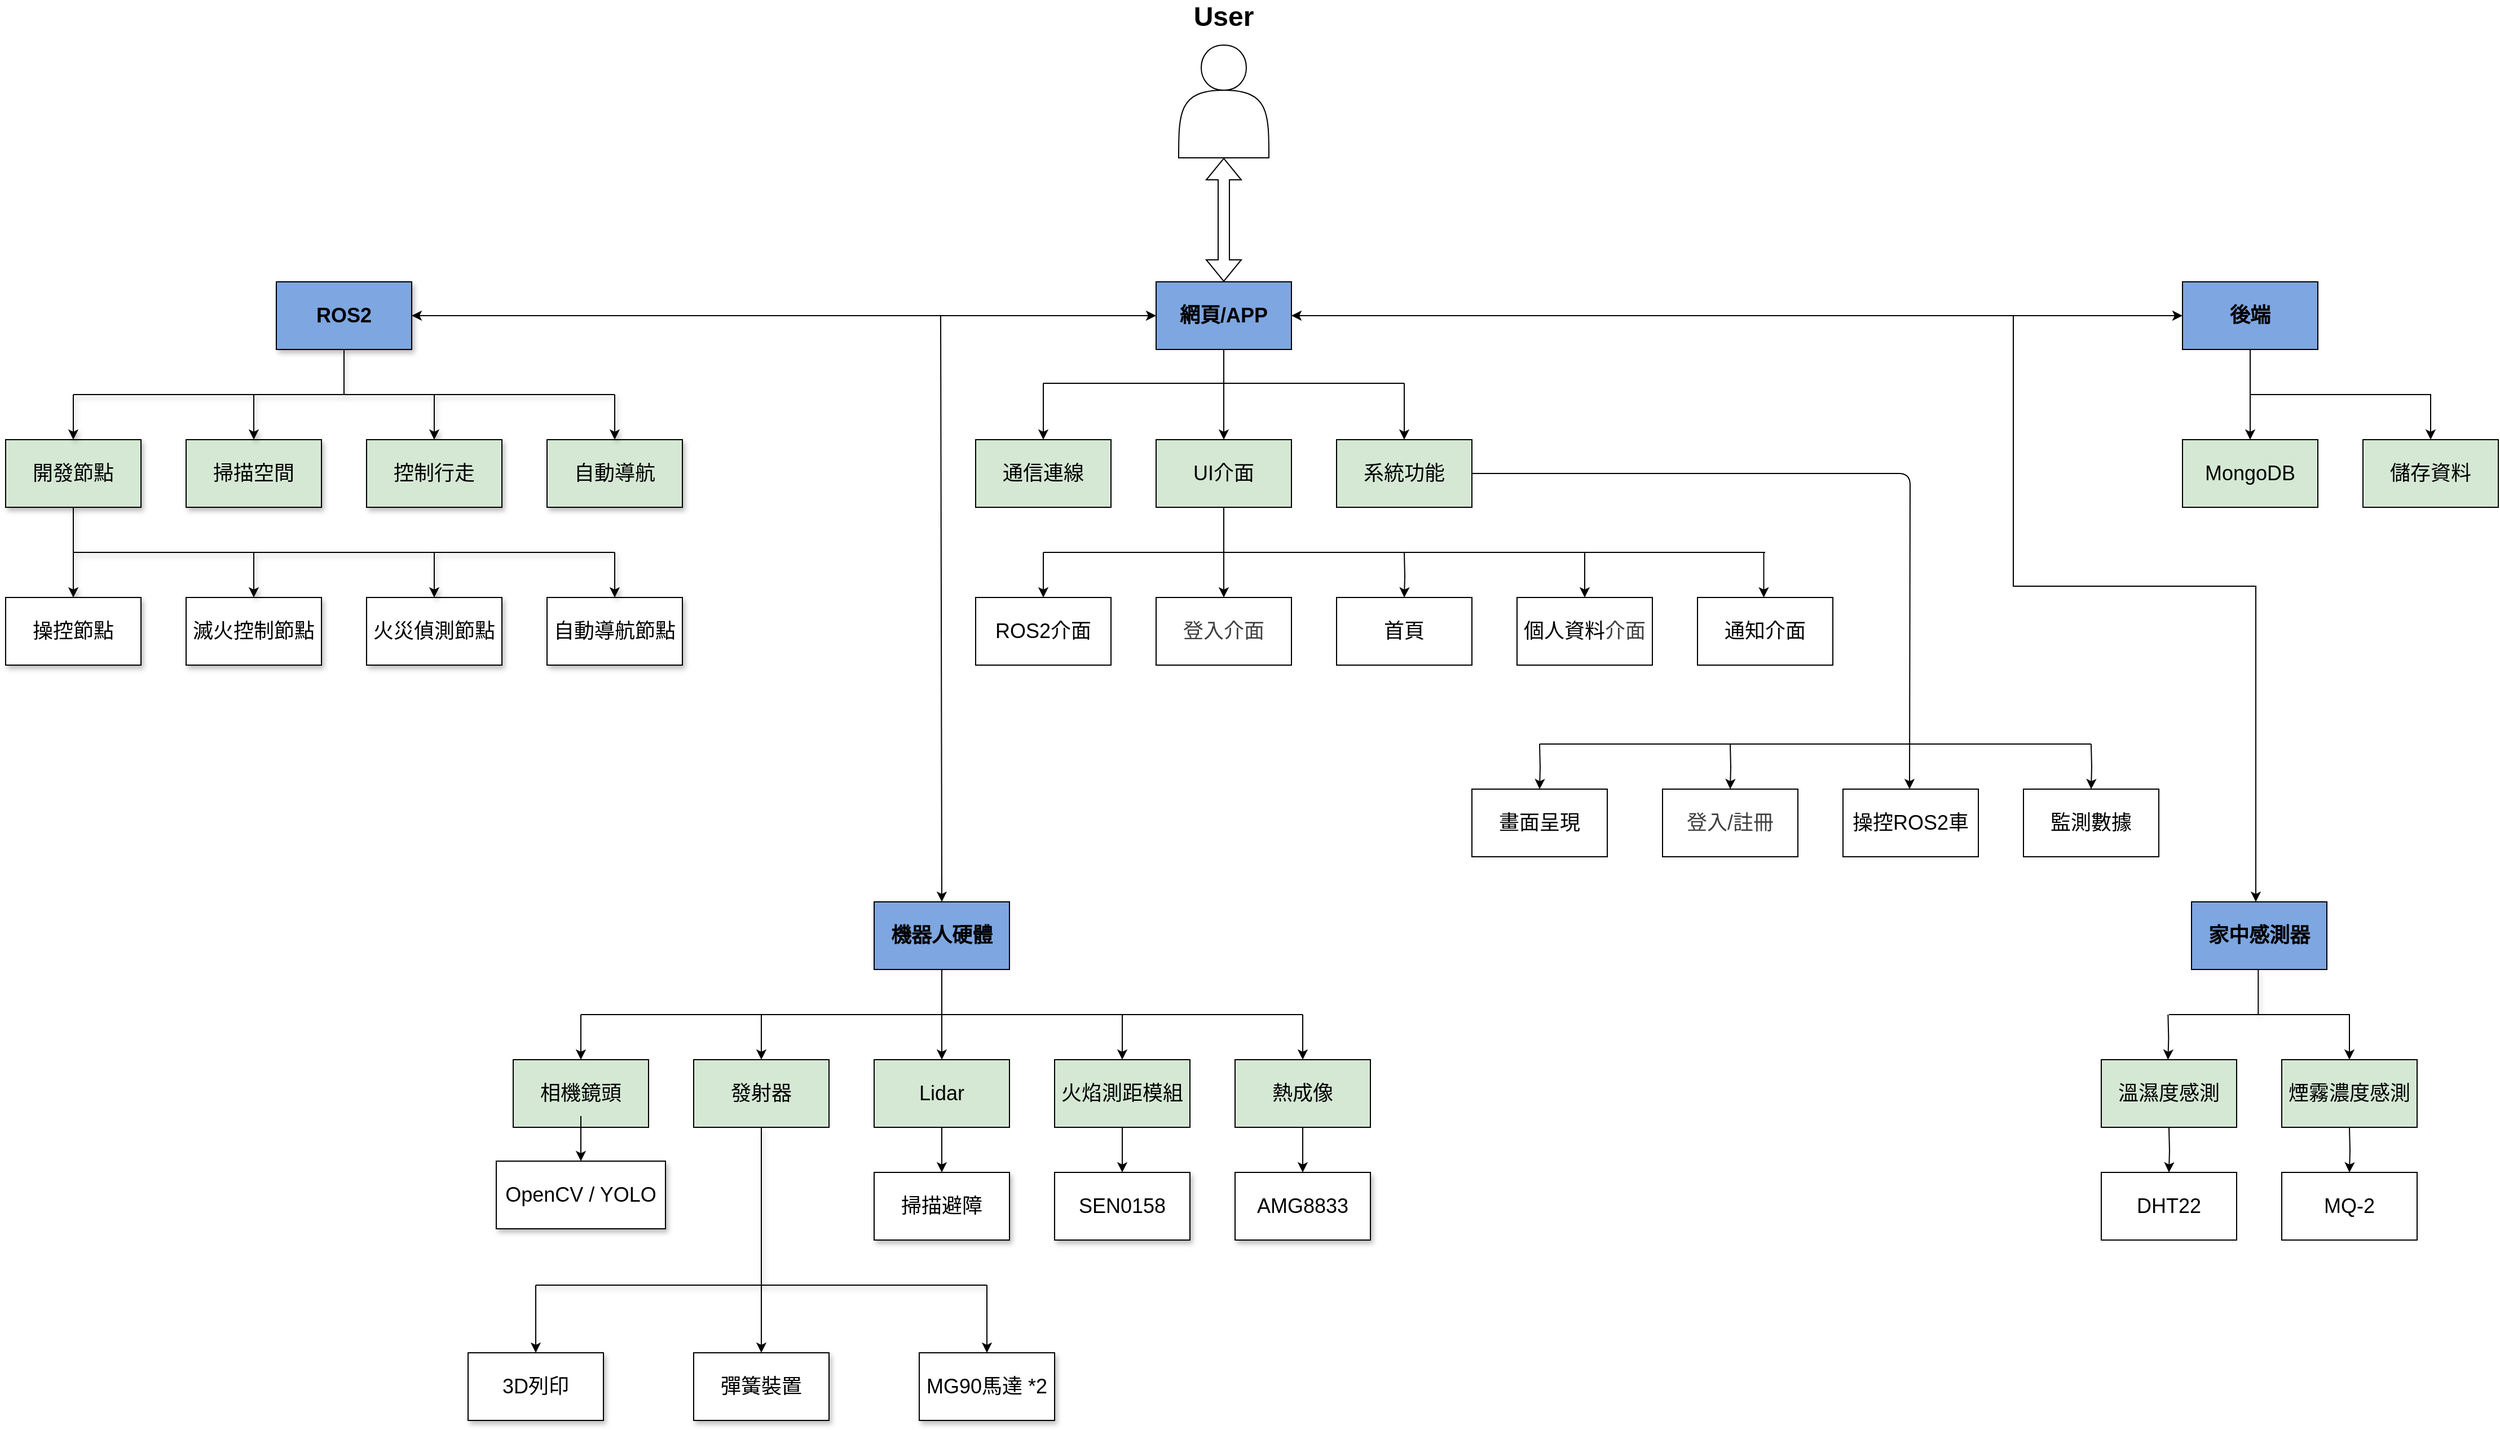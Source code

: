 <mxfile>
    <diagram name="第 1 页" id="WW0h8ZEtxXKsrFg5zJ29">
        <mxGraphModel dx="2912" dy="2070" grid="1" gridSize="10" guides="1" tooltips="1" connect="1" arrows="1" fold="1" page="1" pageScale="1" pageWidth="1169" pageHeight="827" background="none" math="0" shadow="0">
            <root>
                <mxCell id="0"/>
                <mxCell id="1" parent="0"/>
                <mxCell id="4VITDHsciW-ZJ6fpmFNJ-5" value="" style="rounded=0;orthogonalLoop=1;jettySize=auto;html=1;shadow=1;" parent="1" target="4VITDHsciW-ZJ6fpmFNJ-4" edge="1">
                    <mxGeometry relative="1" as="geometry">
                        <mxPoint x="-710" y="-450" as="sourcePoint"/>
                    </mxGeometry>
                </mxCell>
                <mxCell id="4VITDHsciW-ZJ6fpmFNJ-1" value="&lt;font style=&quot;font-size: 18px;&quot;&gt;&lt;b&gt;ROS2&lt;/b&gt;&lt;/font&gt;" style="rounded=0;whiteSpace=wrap;html=1;fillColor=#7EA6E0;shadow=1;" parent="1" vertex="1">
                    <mxGeometry x="-850" y="-550" width="120" height="60" as="geometry"/>
                </mxCell>
                <mxCell id="4VITDHsciW-ZJ6fpmFNJ-4" value="&lt;font style=&quot;font-size: 18px;&quot;&gt;控制行走&lt;/font&gt;" style="whiteSpace=wrap;html=1;rounded=0;fillColor=#D5E8D4;shadow=1;" parent="1" vertex="1">
                    <mxGeometry x="-770" y="-410" width="120" height="60" as="geometry"/>
                </mxCell>
                <mxCell id="4VITDHsciW-ZJ6fpmFNJ-14" value="&lt;font style=&quot;font-size: 18px;&quot;&gt;掃描空間&lt;/font&gt;" style="rounded=0;whiteSpace=wrap;html=1;fillColor=#D5E8D4;shadow=1;" parent="1" vertex="1">
                    <mxGeometry x="-930" y="-410" width="120" height="60" as="geometry"/>
                </mxCell>
                <mxCell id="4VITDHsciW-ZJ6fpmFNJ-24" value="&lt;font style=&quot;font-size: 18px;&quot;&gt;自動導航&lt;/font&gt;" style="rounded=0;whiteSpace=wrap;html=1;fillColor=#D5E8D4;shadow=1;" parent="1" vertex="1">
                    <mxGeometry x="-610" y="-410" width="120" height="60" as="geometry"/>
                </mxCell>
                <mxCell id="4VITDHsciW-ZJ6fpmFNJ-27" value="" style="edgeStyle=none;rounded=0;orthogonalLoop=1;jettySize=auto;html=1;shadow=1;" parent="1" source="4VITDHsciW-ZJ6fpmFNJ-25" target="4VITDHsciW-ZJ6fpmFNJ-26" edge="1">
                    <mxGeometry relative="1" as="geometry"/>
                </mxCell>
                <mxCell id="4VITDHsciW-ZJ6fpmFNJ-25" value="&lt;font style=&quot;font-size: 18px;&quot;&gt;開發節點&lt;/font&gt;" style="rounded=0;whiteSpace=wrap;html=1;fillColor=#D5E8D4;shadow=1;" parent="1" vertex="1">
                    <mxGeometry x="-1090" y="-410" width="120" height="60" as="geometry"/>
                </mxCell>
                <mxCell id="4VITDHsciW-ZJ6fpmFNJ-26" value="&lt;font style=&quot;font-size: 18px;&quot;&gt;操控節點&lt;/font&gt;" style="whiteSpace=wrap;html=1;fillColor=#FFFFFF;rounded=0;shadow=1;" parent="1" vertex="1">
                    <mxGeometry x="-1090" y="-270" width="120" height="60" as="geometry"/>
                </mxCell>
                <mxCell id="4VITDHsciW-ZJ6fpmFNJ-28" value="&lt;font style=&quot;font-size: 18px;&quot;&gt;滅火控制節點&lt;/font&gt;" style="whiteSpace=wrap;html=1;fillColor=#FFFFFF;rounded=0;shadow=1;" parent="1" vertex="1">
                    <mxGeometry x="-930" y="-270" width="120" height="60" as="geometry"/>
                </mxCell>
                <mxCell id="4VITDHsciW-ZJ6fpmFNJ-29" value="&lt;font style=&quot;font-size: 18px;&quot;&gt;火災偵測節點&lt;/font&gt;" style="whiteSpace=wrap;html=1;fillColor=#FFFFFF;rounded=0;shadow=1;" parent="1" vertex="1">
                    <mxGeometry x="-770" y="-270" width="120" height="60" as="geometry"/>
                </mxCell>
                <mxCell id="4VITDHsciW-ZJ6fpmFNJ-30" value="&lt;font style=&quot;font-size: 18px;&quot;&gt;自動導航節點&lt;/font&gt;" style="whiteSpace=wrap;html=1;fillColor=#FFFFFF;rounded=0;shadow=1;" parent="1" vertex="1">
                    <mxGeometry x="-610" y="-270" width="120" height="60" as="geometry"/>
                </mxCell>
                <mxCell id="4VITDHsciW-ZJ6fpmFNJ-39" value="" style="endArrow=none;html=1;rounded=0;shadow=1;" parent="1" edge="1">
                    <mxGeometry width="50" height="50" relative="1" as="geometry">
                        <mxPoint x="-550" y="-450" as="sourcePoint"/>
                        <mxPoint x="-1030" y="-450" as="targetPoint"/>
                    </mxGeometry>
                </mxCell>
                <mxCell id="4VITDHsciW-ZJ6fpmFNJ-40" value="" style="endArrow=classic;html=1;rounded=0;entryX=0.5;entryY=0;entryDx=0;entryDy=0;shadow=1;" parent="1" target="4VITDHsciW-ZJ6fpmFNJ-25" edge="1">
                    <mxGeometry width="50" height="50" relative="1" as="geometry">
                        <mxPoint x="-1030" y="-450" as="sourcePoint"/>
                        <mxPoint x="-980" y="-500" as="targetPoint"/>
                    </mxGeometry>
                </mxCell>
                <mxCell id="4VITDHsciW-ZJ6fpmFNJ-41" value="" style="endArrow=classic;html=1;rounded=0;shadow=1;" parent="1" target="4VITDHsciW-ZJ6fpmFNJ-24" edge="1">
                    <mxGeometry width="50" height="50" relative="1" as="geometry">
                        <mxPoint x="-550" y="-450" as="sourcePoint"/>
                        <mxPoint x="-500" y="-500" as="targetPoint"/>
                    </mxGeometry>
                </mxCell>
                <mxCell id="4VITDHsciW-ZJ6fpmFNJ-42" value="" style="endArrow=classic;html=1;rounded=0;shadow=1;" parent="1" target="4VITDHsciW-ZJ6fpmFNJ-14" edge="1">
                    <mxGeometry width="50" height="50" relative="1" as="geometry">
                        <mxPoint x="-870" y="-450" as="sourcePoint"/>
                        <mxPoint x="-820" y="-500" as="targetPoint"/>
                    </mxGeometry>
                </mxCell>
                <mxCell id="4VITDHsciW-ZJ6fpmFNJ-43" value="" style="endArrow=none;html=1;rounded=0;shadow=1;" parent="1" edge="1">
                    <mxGeometry width="50" height="50" relative="1" as="geometry">
                        <mxPoint x="-1030" y="-310" as="sourcePoint"/>
                        <mxPoint x="-550" y="-310" as="targetPoint"/>
                    </mxGeometry>
                </mxCell>
                <mxCell id="4VITDHsciW-ZJ6fpmFNJ-44" value="" style="endArrow=classic;html=1;rounded=0;shadow=1;" parent="1" target="4VITDHsciW-ZJ6fpmFNJ-28" edge="1">
                    <mxGeometry width="50" height="50" relative="1" as="geometry">
                        <mxPoint x="-870" y="-310" as="sourcePoint"/>
                        <mxPoint x="-820" y="-360" as="targetPoint"/>
                    </mxGeometry>
                </mxCell>
                <mxCell id="4VITDHsciW-ZJ6fpmFNJ-45" value="" style="endArrow=classic;html=1;rounded=0;shadow=1;" parent="1" target="4VITDHsciW-ZJ6fpmFNJ-29" edge="1">
                    <mxGeometry width="50" height="50" relative="1" as="geometry">
                        <mxPoint x="-710" y="-310" as="sourcePoint"/>
                        <mxPoint x="-660" y="-360" as="targetPoint"/>
                    </mxGeometry>
                </mxCell>
                <mxCell id="4VITDHsciW-ZJ6fpmFNJ-46" value="" style="endArrow=classic;html=1;rounded=0;shadow=1;" parent="1" target="4VITDHsciW-ZJ6fpmFNJ-30" edge="1">
                    <mxGeometry width="50" height="50" relative="1" as="geometry">
                        <mxPoint x="-550" y="-310" as="sourcePoint"/>
                        <mxPoint x="-500" y="-360" as="targetPoint"/>
                    </mxGeometry>
                </mxCell>
                <mxCell id="4VITDHsciW-ZJ6fpmFNJ-65" value="&lt;font style=&quot;font-size: 18px;&quot;&gt;&lt;b&gt;機器人硬體&lt;/b&gt;&lt;/font&gt;" style="rounded=0;whiteSpace=wrap;html=1;fillColor=light-dark(#7EA6E0,#000000);" parent="1" vertex="1">
                    <mxGeometry x="-320" width="120" height="60" as="geometry"/>
                </mxCell>
                <mxCell id="4VITDHsciW-ZJ6fpmFNJ-66" value="&lt;font style=&quot;font-size: 18px;&quot;&gt;Lidar&lt;/font&gt;" style="whiteSpace=wrap;html=1;rounded=0;fillColor=light-dark(#D5E8D4,#000000);" parent="1" vertex="1">
                    <mxGeometry x="-320" y="140" width="120" height="60" as="geometry"/>
                </mxCell>
                <mxCell id="4VITDHsciW-ZJ6fpmFNJ-67" value="&lt;font style=&quot;font-size: 18px;&quot;&gt;發射器&lt;/font&gt;" style="rounded=0;whiteSpace=wrap;html=1;fillColor=light-dark(#D5E8D4,#000000);" parent="1" vertex="1">
                    <mxGeometry x="-480" y="140" width="120" height="60" as="geometry"/>
                </mxCell>
                <mxCell id="4VITDHsciW-ZJ6fpmFNJ-68" value="&lt;font style=&quot;font-size: 18px;&quot;&gt;火焰測距模組&lt;/font&gt;" style="rounded=0;whiteSpace=wrap;html=1;fillColor=light-dark(#D5E8D4,#000000);" parent="1" vertex="1">
                    <mxGeometry x="-160" y="140" width="120" height="60" as="geometry"/>
                </mxCell>
                <mxCell id="4VITDHsciW-ZJ6fpmFNJ-70" value="&lt;font style=&quot;font-size: 18px;&quot;&gt;相機鏡頭&lt;/font&gt;" style="rounded=0;whiteSpace=wrap;html=1;fillColor=light-dark(#D5E8D4,#000000);" parent="1" vertex="1">
                    <mxGeometry x="-640" y="140" width="120" height="60" as="geometry"/>
                </mxCell>
                <mxCell id="4VITDHsciW-ZJ6fpmFNJ-75" value="" style="endArrow=none;html=1;rounded=0;" parent="1" edge="1">
                    <mxGeometry width="50" height="50" relative="1" as="geometry">
                        <mxPoint x="60" y="100" as="sourcePoint"/>
                        <mxPoint x="-580" y="100" as="targetPoint"/>
                    </mxGeometry>
                </mxCell>
                <mxCell id="4VITDHsciW-ZJ6fpmFNJ-76" value="" style="endArrow=classic;html=1;rounded=0;entryX=0.5;entryY=0;entryDx=0;entryDy=0;" parent="1" target="4VITDHsciW-ZJ6fpmFNJ-70" edge="1">
                    <mxGeometry width="50" height="50" relative="1" as="geometry">
                        <mxPoint x="-580" y="100" as="sourcePoint"/>
                        <mxPoint x="-530" y="50" as="targetPoint"/>
                    </mxGeometry>
                </mxCell>
                <mxCell id="4VITDHsciW-ZJ6fpmFNJ-77" value="" style="endArrow=classic;html=1;rounded=0;" parent="1" target="4VITDHsciW-ZJ6fpmFNJ-68" edge="1">
                    <mxGeometry width="50" height="50" relative="1" as="geometry">
                        <mxPoint x="-100" y="100" as="sourcePoint"/>
                        <mxPoint x="-50" y="50" as="targetPoint"/>
                    </mxGeometry>
                </mxCell>
                <mxCell id="4VITDHsciW-ZJ6fpmFNJ-78" value="" style="endArrow=classic;html=1;rounded=0;" parent="1" target="4VITDHsciW-ZJ6fpmFNJ-67" edge="1">
                    <mxGeometry width="50" height="50" relative="1" as="geometry">
                        <mxPoint x="-420" y="100" as="sourcePoint"/>
                        <mxPoint x="-370" y="50" as="targetPoint"/>
                    </mxGeometry>
                </mxCell>
                <mxCell id="4VITDHsciW-ZJ6fpmFNJ-85" value="" style="endArrow=classic;html=1;rounded=0;" parent="1" target="4VITDHsciW-ZJ6fpmFNJ-66" edge="1">
                    <mxGeometry width="50" height="50" relative="1" as="geometry">
                        <mxPoint x="-260" y="100" as="sourcePoint"/>
                        <mxPoint x="-210" y="50" as="targetPoint"/>
                    </mxGeometry>
                </mxCell>
                <mxCell id="4VITDHsciW-ZJ6fpmFNJ-86" value="&lt;font style=&quot;font-size: 18px;&quot;&gt;熱成像&lt;/font&gt;" style="rounded=0;whiteSpace=wrap;html=1;fillColor=light-dark(#D5E8D4,#000000);" parent="1" vertex="1">
                    <mxGeometry y="140" width="120" height="60" as="geometry"/>
                </mxCell>
                <mxCell id="4VITDHsciW-ZJ6fpmFNJ-87" value="" style="endArrow=none;html=1;rounded=0;" parent="1" edge="1">
                    <mxGeometry width="50" height="50" relative="1" as="geometry">
                        <mxPoint x="-260" y="60" as="sourcePoint"/>
                        <mxPoint x="-260" y="120" as="targetPoint"/>
                    </mxGeometry>
                </mxCell>
                <mxCell id="4VITDHsciW-ZJ6fpmFNJ-88" value="" style="endArrow=classic;html=1;rounded=0;" parent="1" target="4VITDHsciW-ZJ6fpmFNJ-86" edge="1">
                    <mxGeometry width="50" height="50" relative="1" as="geometry">
                        <mxPoint x="60" y="100" as="sourcePoint"/>
                        <mxPoint x="110" y="50" as="targetPoint"/>
                    </mxGeometry>
                </mxCell>
                <mxCell id="4VITDHsciW-ZJ6fpmFNJ-89" value="" style="endArrow=none;html=1;rounded=0;shadow=1;" parent="1" edge="1">
                    <mxGeometry width="50" height="50" relative="1" as="geometry">
                        <mxPoint x="-790" y="-490" as="sourcePoint"/>
                        <mxPoint x="-790" y="-450" as="targetPoint"/>
                    </mxGeometry>
                </mxCell>
                <mxCell id="4VITDHsciW-ZJ6fpmFNJ-90" value="" style="edgeStyle=orthogonalEdgeStyle;rounded=0;orthogonalLoop=1;jettySize=auto;html=1;" parent="1" source="4VITDHsciW-ZJ6fpmFNJ-91" target="4VITDHsciW-ZJ6fpmFNJ-92" edge="1">
                    <mxGeometry relative="1" as="geometry"/>
                </mxCell>
                <mxCell id="4VITDHsciW-ZJ6fpmFNJ-91" value="&lt;font style=&quot;font-size: 18px;&quot;&gt;&lt;b&gt;網頁/APP&lt;/b&gt;&lt;/font&gt;" style="rounded=0;whiteSpace=wrap;html=1;fillColor=light-dark(#7EA6E0,var(--ge-dark-color, #121212));" parent="1" vertex="1">
                    <mxGeometry x="-70" y="-550" width="120" height="60" as="geometry"/>
                </mxCell>
                <mxCell id="4VITDHsciW-ZJ6fpmFNJ-92" value="&lt;font style=&quot;font-size: 18px;&quot;&gt;UI介面&lt;/font&gt;" style="rounded=0;whiteSpace=wrap;html=1;fillColor=light-dark(#D5E8D4,var(--ge-dark-color, #121212));" parent="1" vertex="1">
                    <mxGeometry x="-70" y="-410" width="120" height="60" as="geometry"/>
                </mxCell>
                <mxCell id="4VITDHsciW-ZJ6fpmFNJ-93" value="" style="edgeStyle=orthogonalEdgeStyle;rounded=0;orthogonalLoop=1;jettySize=auto;html=1;" parent="1" target="4VITDHsciW-ZJ6fpmFNJ-96" edge="1">
                    <mxGeometry relative="1" as="geometry">
                        <mxPoint x="150" y="-310" as="sourcePoint"/>
                    </mxGeometry>
                </mxCell>
                <mxCell id="15" value="" style="html=1;edgeStyle=orthogonalEdgeStyle;exitX=1;exitY=0.5;exitDx=0;exitDy=0;" parent="1" source="4VITDHsciW-ZJ6fpmFNJ-94" edge="1">
                    <mxGeometry relative="1" as="geometry">
                        <mxPoint x="268" y="-380" as="sourcePoint"/>
                        <mxPoint x="598" y="-100" as="targetPoint"/>
                    </mxGeometry>
                </mxCell>
                <mxCell id="4VITDHsciW-ZJ6fpmFNJ-94" value="&lt;font style=&quot;font-size: 18px;&quot;&gt;系統功能&lt;/font&gt;" style="rounded=0;whiteSpace=wrap;html=1;fillColor=light-dark(#D5E8D4,var(--ge-dark-color, #121212));" parent="1" vertex="1">
                    <mxGeometry x="90" y="-410" width="120" height="60" as="geometry"/>
                </mxCell>
                <mxCell id="4VITDHsciW-ZJ6fpmFNJ-95" value="&lt;font style=&quot;font-size: 18px;&quot;&gt;通信連線&lt;/font&gt;" style="rounded=0;whiteSpace=wrap;html=1;fillColor=light-dark(#D5E8D4,var(--ge-dark-color, #121212));" parent="1" vertex="1">
                    <mxGeometry x="-230" y="-410" width="120" height="60" as="geometry"/>
                </mxCell>
                <mxCell id="4VITDHsciW-ZJ6fpmFNJ-96" value="&lt;font style=&quot;font-size: 18px;&quot;&gt;首頁&lt;/font&gt;" style="rounded=0;whiteSpace=wrap;html=1;fillColor=#FFFFFF;" parent="1" vertex="1">
                    <mxGeometry x="90" y="-270" width="120" height="60" as="geometry"/>
                </mxCell>
                <mxCell id="4VITDHsciW-ZJ6fpmFNJ-97" value="&lt;span style=&quot;color: rgb(63, 63, 63); font-size: 18px;&quot;&gt;登入介面&lt;/span&gt;" style="rounded=0;whiteSpace=wrap;html=1;fillColor=#FFFFFF;" parent="1" vertex="1">
                    <mxGeometry x="-70" y="-270" width="120" height="60" as="geometry"/>
                </mxCell>
                <mxCell id="4VITDHsciW-ZJ6fpmFNJ-98" value="&lt;font style=&quot;font-size: 18px;&quot;&gt;ROS2介面&lt;/font&gt;" style="rounded=0;whiteSpace=wrap;html=1;fillColor=#FFFFFF;" parent="1" vertex="1">
                    <mxGeometry x="-230" y="-270" width="120" height="60" as="geometry"/>
                </mxCell>
                <mxCell id="4VITDHsciW-ZJ6fpmFNJ-99" value="" style="endArrow=none;html=1;rounded=0;" parent="1" edge="1">
                    <mxGeometry width="50" height="50" relative="1" as="geometry">
                        <mxPoint x="-170" y="-310" as="sourcePoint"/>
                        <mxPoint x="470" y="-310" as="targetPoint"/>
                    </mxGeometry>
                </mxCell>
                <mxCell id="4VITDHsciW-ZJ6fpmFNJ-100" value="" style="endArrow=classic;html=1;rounded=0;entryX=0.5;entryY=0;entryDx=0;entryDy=0;" parent="1" target="4VITDHsciW-ZJ6fpmFNJ-98" edge="1">
                    <mxGeometry width="50" height="50" relative="1" as="geometry">
                        <mxPoint x="-170" y="-310" as="sourcePoint"/>
                        <mxPoint x="-130" y="-360" as="targetPoint"/>
                    </mxGeometry>
                </mxCell>
                <mxCell id="4VITDHsciW-ZJ6fpmFNJ-101" value="" style="endArrow=classic;html=1;rounded=0;exitX=0.5;exitY=1;exitDx=0;exitDy=0;" parent="1" source="4VITDHsciW-ZJ6fpmFNJ-92" target="4VITDHsciW-ZJ6fpmFNJ-97" edge="1">
                    <mxGeometry width="50" height="50" relative="1" as="geometry">
                        <mxPoint x="-10" y="-310" as="sourcePoint"/>
                        <mxPoint x="40" y="-360" as="targetPoint"/>
                    </mxGeometry>
                </mxCell>
                <mxCell id="4VITDHsciW-ZJ6fpmFNJ-102" value="" style="endArrow=none;html=1;rounded=0;" parent="1" edge="1">
                    <mxGeometry width="50" height="50" relative="1" as="geometry">
                        <mxPoint x="-170" y="-460" as="sourcePoint"/>
                        <mxPoint x="150" y="-460" as="targetPoint"/>
                    </mxGeometry>
                </mxCell>
                <mxCell id="4VITDHsciW-ZJ6fpmFNJ-103" value="" style="endArrow=classic;html=1;rounded=0;" parent="1" target="4VITDHsciW-ZJ6fpmFNJ-95" edge="1">
                    <mxGeometry width="50" height="50" relative="1" as="geometry">
                        <mxPoint x="-170" y="-460" as="sourcePoint"/>
                        <mxPoint x="-120" y="-510" as="targetPoint"/>
                    </mxGeometry>
                </mxCell>
                <mxCell id="4VITDHsciW-ZJ6fpmFNJ-104" value="" style="endArrow=classic;html=1;rounded=0;" parent="1" target="4VITDHsciW-ZJ6fpmFNJ-94" edge="1">
                    <mxGeometry width="50" height="50" relative="1" as="geometry">
                        <mxPoint x="150" y="-460" as="sourcePoint"/>
                        <mxPoint x="200" y="-510" as="targetPoint"/>
                    </mxGeometry>
                </mxCell>
                <mxCell id="4VITDHsciW-ZJ6fpmFNJ-105" value="" style="edgeStyle=orthogonalEdgeStyle;rounded=0;orthogonalLoop=1;jettySize=auto;html=1;" parent="1" source="4VITDHsciW-ZJ6fpmFNJ-106" target="4VITDHsciW-ZJ6fpmFNJ-107" edge="1">
                    <mxGeometry relative="1" as="geometry"/>
                </mxCell>
                <mxCell id="4VITDHsciW-ZJ6fpmFNJ-106" value="&lt;font style=&quot;font-size: 18px;&quot;&gt;&lt;b&gt;後端&lt;/b&gt;&lt;/font&gt;" style="rounded=0;whiteSpace=wrap;html=1;fillColor=light-dark(#7EA6E0,var(--ge-dark-color, #121212));" parent="1" vertex="1">
                    <mxGeometry x="840" y="-550" width="120" height="60" as="geometry"/>
                </mxCell>
                <mxCell id="4VITDHsciW-ZJ6fpmFNJ-107" value="&lt;font style=&quot;font-size: 18px;&quot;&gt;MongoDB&lt;/font&gt;" style="rounded=0;whiteSpace=wrap;html=1;fillColor=light-dark(#D5E8D4,var(--ge-dark-color, #121212));" parent="1" vertex="1">
                    <mxGeometry x="840" y="-410" width="120" height="60" as="geometry"/>
                </mxCell>
                <mxCell id="eXrydpFlxrpnpGlrydC9-1" value="&lt;font style=&quot;font-size: 18px;&quot;&gt;個人資料&lt;/font&gt;&lt;span style=&quot;color: rgb(63, 63, 63); font-size: 18px;&quot;&gt;介面&lt;/span&gt;" style="rounded=0;whiteSpace=wrap;html=1;fillColor=#FFFFFF;" parent="1" vertex="1">
                    <mxGeometry x="250" y="-270" width="120" height="60" as="geometry"/>
                </mxCell>
                <mxCell id="eXrydpFlxrpnpGlrydC9-2" value="" style="endArrow=classic;html=1;rounded=0;" parent="1" target="eXrydpFlxrpnpGlrydC9-1" edge="1">
                    <mxGeometry width="50" height="50" relative="1" as="geometry">
                        <mxPoint x="310" y="-310" as="sourcePoint"/>
                        <mxPoint x="360" y="-360" as="targetPoint"/>
                    </mxGeometry>
                </mxCell>
                <mxCell id="eXrydpFlxrpnpGlrydC9-3" value="&lt;span style=&quot;color: rgb(63, 63, 63); font-size: 18px;&quot;&gt;登入/註冊&lt;/span&gt;" style="rounded=0;whiteSpace=wrap;html=1;fillColor=#FFFFFF;" parent="1" vertex="1">
                    <mxGeometry x="379" y="-100" width="120" height="60" as="geometry"/>
                </mxCell>
                <mxCell id="Zr-bNHvtm_R9Ph800kAt-1" value="" style="shape=actor;whiteSpace=wrap;html=1;" parent="1" vertex="1">
                    <mxGeometry x="-50" y="-760" width="80" height="100" as="geometry"/>
                </mxCell>
                <mxCell id="Zr-bNHvtm_R9Ph800kAt-2" value="&lt;font style=&quot;font-size: 24px;&quot;&gt;&lt;b&gt;User&lt;/b&gt;&lt;/font&gt;" style="text;strokeColor=none;align=center;fillColor=none;html=1;verticalAlign=middle;whiteSpace=wrap;rounded=0;" parent="1" vertex="1">
                    <mxGeometry x="-40" y="-800" width="60" height="30" as="geometry"/>
                </mxCell>
                <mxCell id="Zr-bNHvtm_R9Ph800kAt-9" value="&lt;font style=&quot;font-size: 18px;&quot;&gt;儲存資料&lt;/font&gt;" style="rounded=0;whiteSpace=wrap;html=1;fillColor=light-dark(#D5E8D4,var(--ge-dark-color, #121212));" parent="1" vertex="1">
                    <mxGeometry x="1000" y="-410" width="120" height="60" as="geometry"/>
                </mxCell>
                <mxCell id="Zr-bNHvtm_R9Ph800kAt-11" value="" style="endArrow=classic;html=1;rounded=0;" parent="1" target="Zr-bNHvtm_R9Ph800kAt-9" edge="1">
                    <mxGeometry width="50" height="50" relative="1" as="geometry">
                        <mxPoint x="900" y="-450" as="sourcePoint"/>
                        <mxPoint x="1160" y="-450" as="targetPoint"/>
                        <Array as="points">
                            <mxPoint x="1060" y="-450"/>
                        </Array>
                    </mxGeometry>
                </mxCell>
                <mxCell id="Zr-bNHvtm_R9Ph800kAt-13" value="" style="endArrow=classic;startArrow=classic;html=1;rounded=0;exitX=1;exitY=0.5;exitDx=0;exitDy=0;entryX=0;entryY=0.5;entryDx=0;entryDy=0;" parent="1" source="4VITDHsciW-ZJ6fpmFNJ-1" target="4VITDHsciW-ZJ6fpmFNJ-91" edge="1">
                    <mxGeometry width="50" height="50" relative="1" as="geometry">
                        <mxPoint x="120" y="30" as="sourcePoint"/>
                        <mxPoint x="170" y="-20" as="targetPoint"/>
                    </mxGeometry>
                </mxCell>
                <mxCell id="Zr-bNHvtm_R9Ph800kAt-14" value="" style="shape=flexArrow;endArrow=classic;startArrow=classic;html=1;rounded=0;entryX=0.5;entryY=1;entryDx=0;entryDy=0;" parent="1" source="4VITDHsciW-ZJ6fpmFNJ-91" target="Zr-bNHvtm_R9Ph800kAt-1" edge="1">
                    <mxGeometry width="100" height="100" relative="1" as="geometry">
                        <mxPoint x="100" y="50" as="sourcePoint"/>
                        <mxPoint x="200" y="-50" as="targetPoint"/>
                    </mxGeometry>
                </mxCell>
                <mxCell id="Zr-bNHvtm_R9Ph800kAt-15" value="" style="endArrow=classic;startArrow=classic;html=1;rounded=0;entryX=0;entryY=0.5;entryDx=0;entryDy=0;exitX=1;exitY=0.5;exitDx=0;exitDy=0;" parent="1" source="4VITDHsciW-ZJ6fpmFNJ-91" target="4VITDHsciW-ZJ6fpmFNJ-106" edge="1">
                    <mxGeometry width="50" height="50" relative="1" as="geometry">
                        <mxPoint x="120" y="30" as="sourcePoint"/>
                        <mxPoint x="170" y="-20" as="targetPoint"/>
                    </mxGeometry>
                </mxCell>
                <mxCell id="Zr-bNHvtm_R9Ph800kAt-16" value="" style="endArrow=classic;html=1;rounded=0;entryX=0.5;entryY=0;entryDx=0;entryDy=0;" parent="1" target="4VITDHsciW-ZJ6fpmFNJ-65" edge="1">
                    <mxGeometry width="50" height="50" relative="1" as="geometry">
                        <mxPoint x="-261" y="-520" as="sourcePoint"/>
                        <mxPoint x="-261" y="-140" as="targetPoint"/>
                    </mxGeometry>
                </mxCell>
                <mxCell id="Zr-bNHvtm_R9Ph800kAt-18" value="&lt;font style=&quot;font-size: 18px;&quot;&gt;彈簧裝置&lt;/font&gt;" style="whiteSpace=wrap;html=1;fillColor=#FFFFFF;rounded=0;shadow=1;" parent="1" vertex="1">
                    <mxGeometry x="-480" y="400" width="120" height="60" as="geometry"/>
                </mxCell>
                <mxCell id="Zr-bNHvtm_R9Ph800kAt-19" value="" style="endArrow=classic;html=1;rounded=0;exitX=0.5;exitY=1;exitDx=0;exitDy=0;" parent="1" edge="1">
                    <mxGeometry width="50" height="50" relative="1" as="geometry">
                        <mxPoint x="-260" y="200" as="sourcePoint"/>
                        <mxPoint x="-260" y="240" as="targetPoint"/>
                    </mxGeometry>
                </mxCell>
                <mxCell id="Zr-bNHvtm_R9Ph800kAt-20" value="&lt;font style=&quot;font-size: 18px;&quot;&gt;掃描避障&lt;/font&gt;" style="whiteSpace=wrap;html=1;fillColor=#FFFFFF;rounded=0;shadow=1;" parent="1" vertex="1">
                    <mxGeometry x="-320" y="240" width="120" height="60" as="geometry"/>
                </mxCell>
                <mxCell id="Zr-bNHvtm_R9Ph800kAt-21" value="&lt;span style=&quot;font-size: 18px;&quot;&gt;&lt;b&gt;家中感測器&lt;/b&gt;&lt;/span&gt;" style="rounded=0;whiteSpace=wrap;html=1;fillColor=light-dark(#7EA6E0,var(--ge-dark-color, #121212));" parent="1" vertex="1">
                    <mxGeometry x="848" width="120" height="60" as="geometry"/>
                </mxCell>
                <mxCell id="Zr-bNHvtm_R9Ph800kAt-23" value="&lt;font style=&quot;font-size: 18px;&quot;&gt;溫濕度感測&lt;/font&gt;" style="rounded=0;whiteSpace=wrap;html=1;fillColor=light-dark(#D5E8D4,var(--ge-dark-color, #121212));" parent="1" vertex="1">
                    <mxGeometry x="768" y="140" width="120" height="60" as="geometry"/>
                </mxCell>
                <mxCell id="Zr-bNHvtm_R9Ph800kAt-24" value="&lt;font style=&quot;font-size: 18px;&quot;&gt;煙霧濃度感測&lt;/font&gt;" style="rounded=0;whiteSpace=wrap;html=1;fillColor=light-dark(#D5E8D4,var(--ge-dark-color, #121212));" parent="1" vertex="1">
                    <mxGeometry x="928" y="140" width="120" height="60" as="geometry"/>
                </mxCell>
                <mxCell id="Zr-bNHvtm_R9Ph800kAt-25" value="" style="endArrow=classic;html=1;rounded=0;" parent="1" target="Zr-bNHvtm_R9Ph800kAt-24" edge="1">
                    <mxGeometry width="50" height="50" relative="1" as="geometry">
                        <mxPoint x="828" y="100" as="sourcePoint"/>
                        <mxPoint x="1088" y="100" as="targetPoint"/>
                        <Array as="points">
                            <mxPoint x="988" y="100"/>
                        </Array>
                    </mxGeometry>
                </mxCell>
                <mxCell id="Zr-bNHvtm_R9Ph800kAt-26" value="" style="endArrow=classic;html=1;rounded=0;exitX=0.5;exitY=0;exitDx=0;exitDy=0;entryX=0.5;entryY=0;entryDx=0;entryDy=0;" parent="1" edge="1">
                    <mxGeometry width="50" height="50" relative="1" as="geometry">
                        <mxPoint x="690" y="-520" as="sourcePoint"/>
                        <mxPoint x="905" as="targetPoint"/>
                        <Array as="points">
                            <mxPoint x="690" y="-280"/>
                            <mxPoint x="905" y="-280"/>
                        </Array>
                    </mxGeometry>
                </mxCell>
                <mxCell id="2" value="&lt;span style=&quot;font-size: 18px;&quot;&gt;3D列印&lt;/span&gt;" style="whiteSpace=wrap;html=1;fillColor=#FFFFFF;rounded=0;shadow=1;" parent="1" vertex="1">
                    <mxGeometry x="-680" y="400" width="120" height="60" as="geometry"/>
                </mxCell>
                <mxCell id="yNN0l1xeaN1eTnPAUF7a-13" value="" style="endArrow=none;html=1;rounded=0;shadow=1;entryX=0.5;entryY=1;entryDx=0;entryDy=0;" parent="1" target="4VITDHsciW-ZJ6fpmFNJ-67" edge="1">
                    <mxGeometry width="50" height="50" relative="1" as="geometry">
                        <mxPoint x="-420" y="340" as="sourcePoint"/>
                        <mxPoint x="-650" y="560" as="targetPoint"/>
                    </mxGeometry>
                </mxCell>
                <mxCell id="yNN0l1xeaN1eTnPAUF7a-14" value="" style="endArrow=none;html=1;rounded=0;shadow=1;" parent="1" edge="1">
                    <mxGeometry width="50" height="50" relative="1" as="geometry">
                        <mxPoint x="-620" y="340" as="sourcePoint"/>
                        <mxPoint x="-220" y="340" as="targetPoint"/>
                    </mxGeometry>
                </mxCell>
                <mxCell id="yNN0l1xeaN1eTnPAUF7a-17" value="" style="endArrow=classic;html=1;rounded=0;entryX=0.5;entryY=0;entryDx=0;entryDy=0;" parent="1" target="2" edge="1">
                    <mxGeometry width="50" height="50" relative="1" as="geometry">
                        <mxPoint x="-620" y="340" as="sourcePoint"/>
                        <mxPoint x="-190" y="150" as="targetPoint"/>
                    </mxGeometry>
                </mxCell>
                <mxCell id="yNN0l1xeaN1eTnPAUF7a-19" value="" style="endArrow=classic;html=1;rounded=0;entryX=0.5;entryY=0;entryDx=0;entryDy=0;" parent="1" target="Zr-bNHvtm_R9Ph800kAt-18" edge="1">
                    <mxGeometry width="50" height="50" relative="1" as="geometry">
                        <mxPoint x="-420" y="340" as="sourcePoint"/>
                        <mxPoint x="-180" y="160" as="targetPoint"/>
                    </mxGeometry>
                </mxCell>
                <mxCell id="9" value="&lt;span style=&quot;font-size: 18px;&quot;&gt;操控ROS2車&lt;/span&gt;" style="rounded=0;whiteSpace=wrap;html=1;fillColor=#FFFFFF;" parent="1" vertex="1">
                    <mxGeometry x="539" y="-100" width="120" height="60" as="geometry"/>
                </mxCell>
                <mxCell id="16" value="" style="endArrow=none;html=1;rounded=0;" parent="1" edge="1">
                    <mxGeometry width="50" height="50" relative="1" as="geometry">
                        <mxPoint x="270" y="-140" as="sourcePoint"/>
                        <mxPoint x="759" y="-140" as="targetPoint"/>
                    </mxGeometry>
                </mxCell>
                <mxCell id="17" value="" style="edgeStyle=orthogonalEdgeStyle;rounded=0;orthogonalLoop=1;jettySize=auto;html=1;" parent="1" edge="1">
                    <mxGeometry relative="1" as="geometry">
                        <mxPoint x="439" y="-140" as="sourcePoint"/>
                        <mxPoint x="439" y="-100" as="targetPoint"/>
                    </mxGeometry>
                </mxCell>
                <mxCell id="18" value="" style="edgeStyle=orthogonalEdgeStyle;rounded=0;orthogonalLoop=1;jettySize=auto;html=1;" parent="1" edge="1">
                    <mxGeometry relative="1" as="geometry">
                        <mxPoint x="759" y="-140" as="sourcePoint"/>
                        <mxPoint x="759" y="-100" as="targetPoint"/>
                    </mxGeometry>
                </mxCell>
                <mxCell id="19" value="&lt;font style=&quot;font-size: 18px;&quot;&gt;監測數據&lt;/font&gt;" style="rounded=0;whiteSpace=wrap;html=1;fillColor=#FFFFFF;" parent="1" vertex="1">
                    <mxGeometry x="699" y="-100" width="120" height="60" as="geometry"/>
                </mxCell>
                <mxCell id="20" value="&lt;span style=&quot;font-size: 18px;&quot;&gt;通知介面&lt;/span&gt;" style="rounded=0;whiteSpace=wrap;html=1;fillColor=#FFFFFF;" parent="1" vertex="1">
                    <mxGeometry x="410" y="-270" width="120" height="60" as="geometry"/>
                </mxCell>
                <mxCell id="22" value="" style="endArrow=classic;html=1;rounded=0;" parent="1" edge="1">
                    <mxGeometry width="50" height="50" relative="1" as="geometry">
                        <mxPoint x="468.75" y="-310" as="sourcePoint"/>
                        <mxPoint x="468.75" y="-270" as="targetPoint"/>
                    </mxGeometry>
                </mxCell>
                <mxCell id="23" value="" style="endArrow=classic;html=1;rounded=0;exitX=0.5;exitY=1;exitDx=0;exitDy=0;" parent="1" edge="1">
                    <mxGeometry width="50" height="50" relative="1" as="geometry">
                        <mxPoint x="-100" y="200" as="sourcePoint"/>
                        <mxPoint x="-100" y="240" as="targetPoint"/>
                    </mxGeometry>
                </mxCell>
                <mxCell id="24" value="&lt;span style=&quot;font-size: 18px;&quot;&gt;SEN0158&lt;/span&gt;" style="whiteSpace=wrap;html=1;fillColor=#FFFFFF;rounded=0;shadow=1;" parent="1" vertex="1">
                    <mxGeometry x="-160" y="240" width="120" height="60" as="geometry"/>
                </mxCell>
                <mxCell id="25" value="" style="endArrow=classic;html=1;rounded=0;exitX=0.5;exitY=1;exitDx=0;exitDy=0;" parent="1" edge="1">
                    <mxGeometry width="50" height="50" relative="1" as="geometry">
                        <mxPoint x="60" y="200" as="sourcePoint"/>
                        <mxPoint x="60" y="240" as="targetPoint"/>
                    </mxGeometry>
                </mxCell>
                <mxCell id="26" value="&lt;span style=&quot;font-size: 18px;&quot;&gt;AMG8833&lt;/span&gt;" style="whiteSpace=wrap;html=1;fillColor=#FFFFFF;rounded=0;shadow=1;" parent="1" vertex="1">
                    <mxGeometry y="240" width="120" height="60" as="geometry"/>
                </mxCell>
                <mxCell id="27" value="" style="endArrow=classic;html=1;rounded=0;exitX=0.5;exitY=1;exitDx=0;exitDy=0;" parent="1" edge="1">
                    <mxGeometry width="50" height="50" relative="1" as="geometry">
                        <mxPoint x="-580" y="190" as="sourcePoint"/>
                        <mxPoint x="-580" y="230" as="targetPoint"/>
                    </mxGeometry>
                </mxCell>
                <mxCell id="28" value="&lt;span style=&quot;font-size: 18px;&quot;&gt;OpenCV / YOLO&lt;/span&gt;" style="whiteSpace=wrap;html=1;fillColor=#FFFFFF;rounded=0;shadow=1;" parent="1" vertex="1">
                    <mxGeometry x="-655" y="230" width="150" height="60" as="geometry"/>
                </mxCell>
                <mxCell id="29" value="&lt;font style=&quot;font-size: 18px;&quot;&gt;MG90馬達 *2&lt;/font&gt;" style="whiteSpace=wrap;html=1;fillColor=#FFFFFF;rounded=0;shadow=1;" parent="1" vertex="1">
                    <mxGeometry x="-280" y="400" width="120" height="60" as="geometry"/>
                </mxCell>
                <mxCell id="30" value="" style="endArrow=classic;html=1;rounded=0;entryX=0.5;entryY=0;entryDx=0;entryDy=0;" parent="1" target="29" edge="1">
                    <mxGeometry width="50" height="50" relative="1" as="geometry">
                        <mxPoint x="-220" y="340" as="sourcePoint"/>
                        <mxPoint x="20" y="160" as="targetPoint"/>
                    </mxGeometry>
                </mxCell>
                <mxCell id="32" value="" style="edgeStyle=orthogonalEdgeStyle;rounded=0;orthogonalLoop=1;jettySize=auto;html=1;" parent="1" edge="1">
                    <mxGeometry relative="1" as="geometry">
                        <mxPoint x="827.17" y="100" as="sourcePoint"/>
                        <mxPoint x="827.17" y="140" as="targetPoint"/>
                    </mxGeometry>
                </mxCell>
                <mxCell id="34" value="" style="endArrow=none;html=1;rounded=0;shadow=1;" parent="1" edge="1">
                    <mxGeometry width="50" height="50" relative="1" as="geometry">
                        <mxPoint x="907.17" y="60" as="sourcePoint"/>
                        <mxPoint x="907.17" y="100" as="targetPoint"/>
                    </mxGeometry>
                </mxCell>
                <mxCell id="35" value="&lt;span style=&quot;font-size: 18px;&quot;&gt;畫面呈現&lt;/span&gt;" style="rounded=0;whiteSpace=wrap;html=1;fillColor=#FFFFFF;" parent="1" vertex="1">
                    <mxGeometry x="210" y="-100" width="120" height="60" as="geometry"/>
                </mxCell>
                <mxCell id="36" value="" style="edgeStyle=orthogonalEdgeStyle;rounded=0;orthogonalLoop=1;jettySize=auto;html=1;" parent="1" edge="1">
                    <mxGeometry relative="1" as="geometry">
                        <mxPoint x="270" y="-140" as="sourcePoint"/>
                        <mxPoint x="270" y="-100" as="targetPoint"/>
                    </mxGeometry>
                </mxCell>
                <mxCell id="37" value="" style="edgeStyle=orthogonalEdgeStyle;rounded=0;orthogonalLoop=1;jettySize=auto;html=1;" edge="1" parent="1">
                    <mxGeometry relative="1" as="geometry">
                        <mxPoint x="828" y="200" as="sourcePoint"/>
                        <mxPoint x="828" y="240" as="targetPoint"/>
                    </mxGeometry>
                </mxCell>
                <mxCell id="38" value="&lt;span style=&quot;font-size: 18px;&quot;&gt;DHT22&lt;/span&gt;" style="rounded=0;whiteSpace=wrap;html=1;fillColor=#FFFFFF;" vertex="1" parent="1">
                    <mxGeometry x="768" y="240" width="120" height="60" as="geometry"/>
                </mxCell>
                <mxCell id="39" value="" style="edgeStyle=orthogonalEdgeStyle;rounded=0;orthogonalLoop=1;jettySize=auto;html=1;" edge="1" parent="1">
                    <mxGeometry relative="1" as="geometry">
                        <mxPoint x="988" y="200" as="sourcePoint"/>
                        <mxPoint x="988" y="240" as="targetPoint"/>
                    </mxGeometry>
                </mxCell>
                <mxCell id="40" value="&lt;span style=&quot;font-size: 18px;&quot;&gt;MQ-2&lt;/span&gt;" style="rounded=0;whiteSpace=wrap;html=1;fillColor=#FFFFFF;" vertex="1" parent="1">
                    <mxGeometry x="928" y="240" width="120" height="60" as="geometry"/>
                </mxCell>
            </root>
        </mxGraphModel>
    </diagram>
</mxfile>